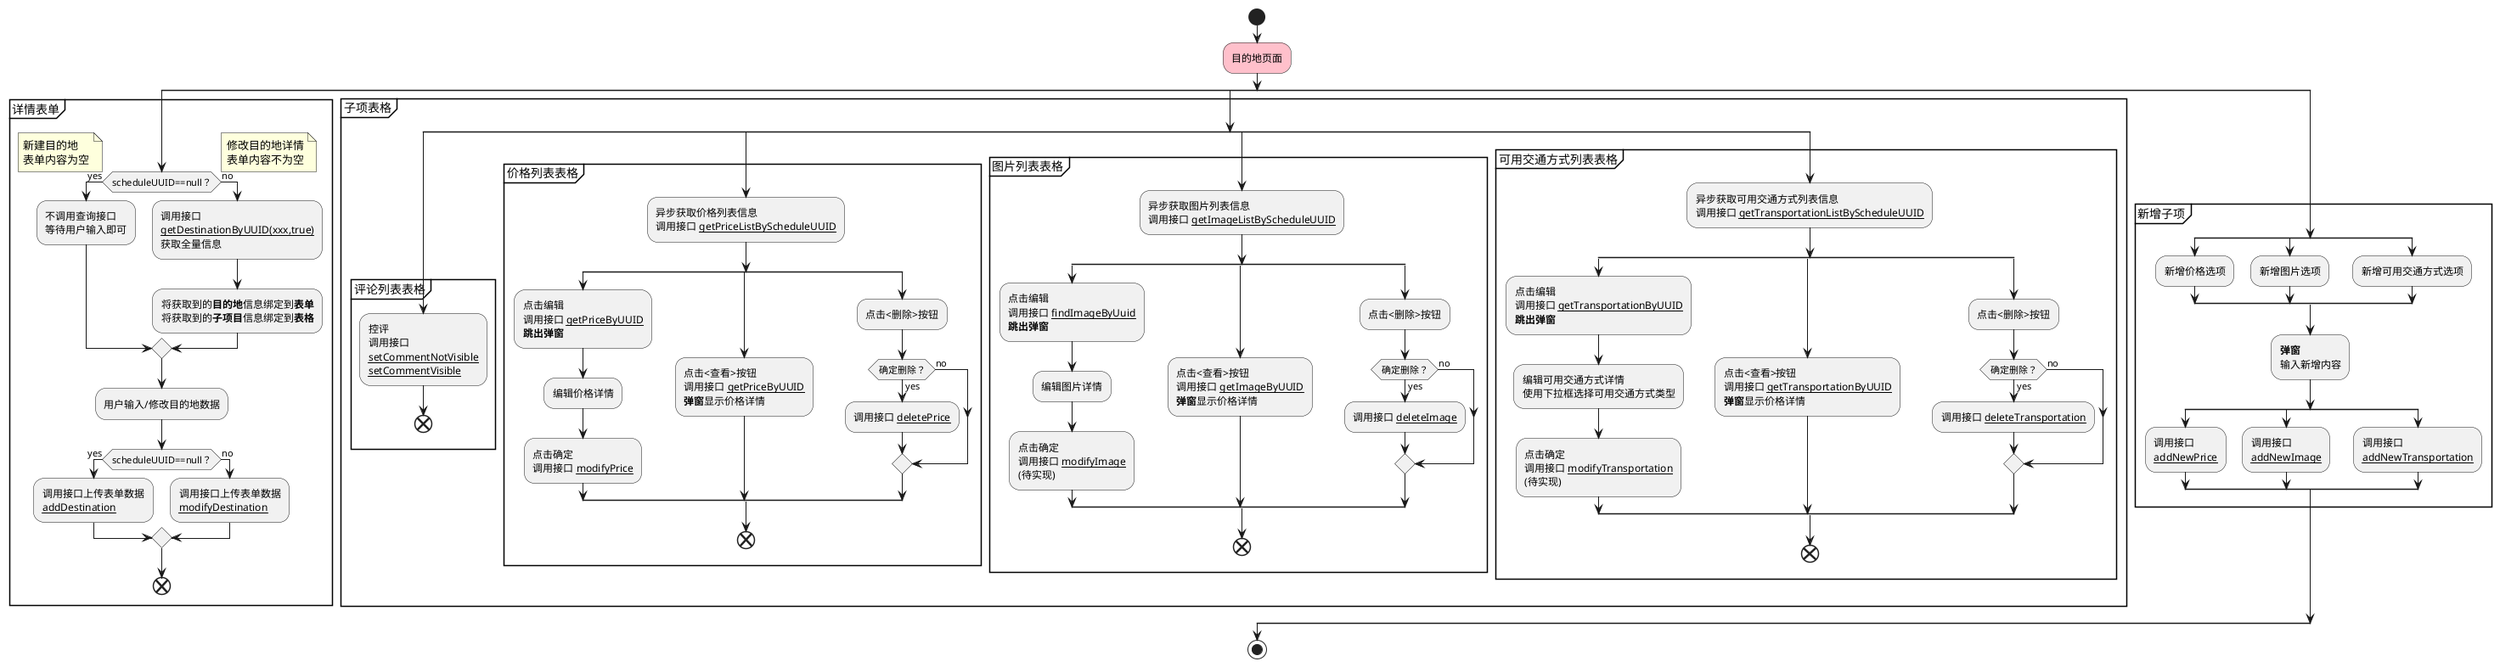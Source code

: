 @startuml
'https://plantuml.com/activity-diagram-beta
'目的地页面：整个页面就是 1个大的详情表单 + 4个子项表格 + 3个新增子项按钮
'进入这个页面只能是两种可能：1.新增目的地；2.修改目的地
'目的地页面中的评论列表操作：可读+控评
'图片列表、价格列表、可用交通方式列表均可编辑
start
#pink:目的地页面;
split
partition 详情表单 {
if (scheduleUUID==null？) then (yes)
note left
新建目的地
表单内容为空
end note
:不调用查询接口
等待用户输入即可;
else (no)
note right
修改目的地详情
表单内容不为空
end note
:调用接口
__getDestinationByUUID(xxx,true)__
获取全量信息;
:将获取到的<b>目的地</b>信息绑定到<b>表单</b>
将获取到的<b>子项目</b>信息绑定到<b>表格</b>;
endif
:用户输入/修改目的地数据;
if (scheduleUUID==null？) then (yes)
:调用接口上传表单数据
__addDestination__;
else (no)
:调用接口上传表单数据
__modifyDestination__;
endif
end
}
split again

partition 子项表格 {
split
partition 评论列表表格 {
:控评
调用接口
__setCommentNotVisible__
__setCommentVisible__;
end
}
split again
partition 价格列表表格 {
:异步获取价格列表信息
调用接口 __getPriceListByScheduleUUID__;
split
:点击编辑
调用接口 __getPriceByUUID__
<b>跳出弹窗</b>;
:编辑价格详情;
:点击确定
调用接口 __modifyPrice__;
split again
:点击<查看>按钮
调用接口 __getPriceByUUID__
<b>弹窗</b>显示价格详情;
split again
:点击<删除>按钮;
if (确定删除？) then (yes)
:调用接口 __deletePrice__;
else (no)
endif
end split
end
}
split again
partition 图片列表表格 {
:异步获取图片列表信息
调用接口 __getImageListByScheduleUUID__;
split
:点击编辑
调用接口 __findImageByUuid__
<b>跳出弹窗</b>;
:编辑图片详情;
:点击确定
调用接口 __modifyImage__
(待实现);
split again
:点击<查看>按钮
调用接口 __getImageByUUID__
<b>弹窗</b>显示价格详情;
split again
:点击<删除>按钮;
if (确定删除？) then (yes)
:调用接口 __deleteImage__;
else (no)
endif
end split
end
}
split again
partition 可用交通方式列表表格 {
:异步获取可用交通方式列表信息
调用接口 __getTransportationListByScheduleUUID__;
split
:点击编辑
调用接口 __getTransportationByUUID__
<b>跳出弹窗</b>;
:编辑可用交通方式详情
使用下拉框选择可用交通方式类型;
:点击确定
调用接口 __modifyTransportation__
(待实现);
split again
:点击<查看>按钮
调用接口 __getTransportationByUUID__
<b>弹窗</b>显示价格详情;
split again
:点击<删除>按钮;
if (确定删除？) then (yes)
:调用接口 __deleteTransportation__;
else (no)
endif
end split
end
}
end split
}
split again
partition 新增子项 {
split
:新增价格选项;
split again
:新增图片选项;
split again
:新增可用交通方式选项;
end split
:<b>弹窗</b>
输入新增内容;
split
:调用接口
__addNewPrice__;
split again
:调用接口
__addNewImage__;
split again
:调用接口
__addNewTransportation__;
end split
}
end split


stop

@enduml
